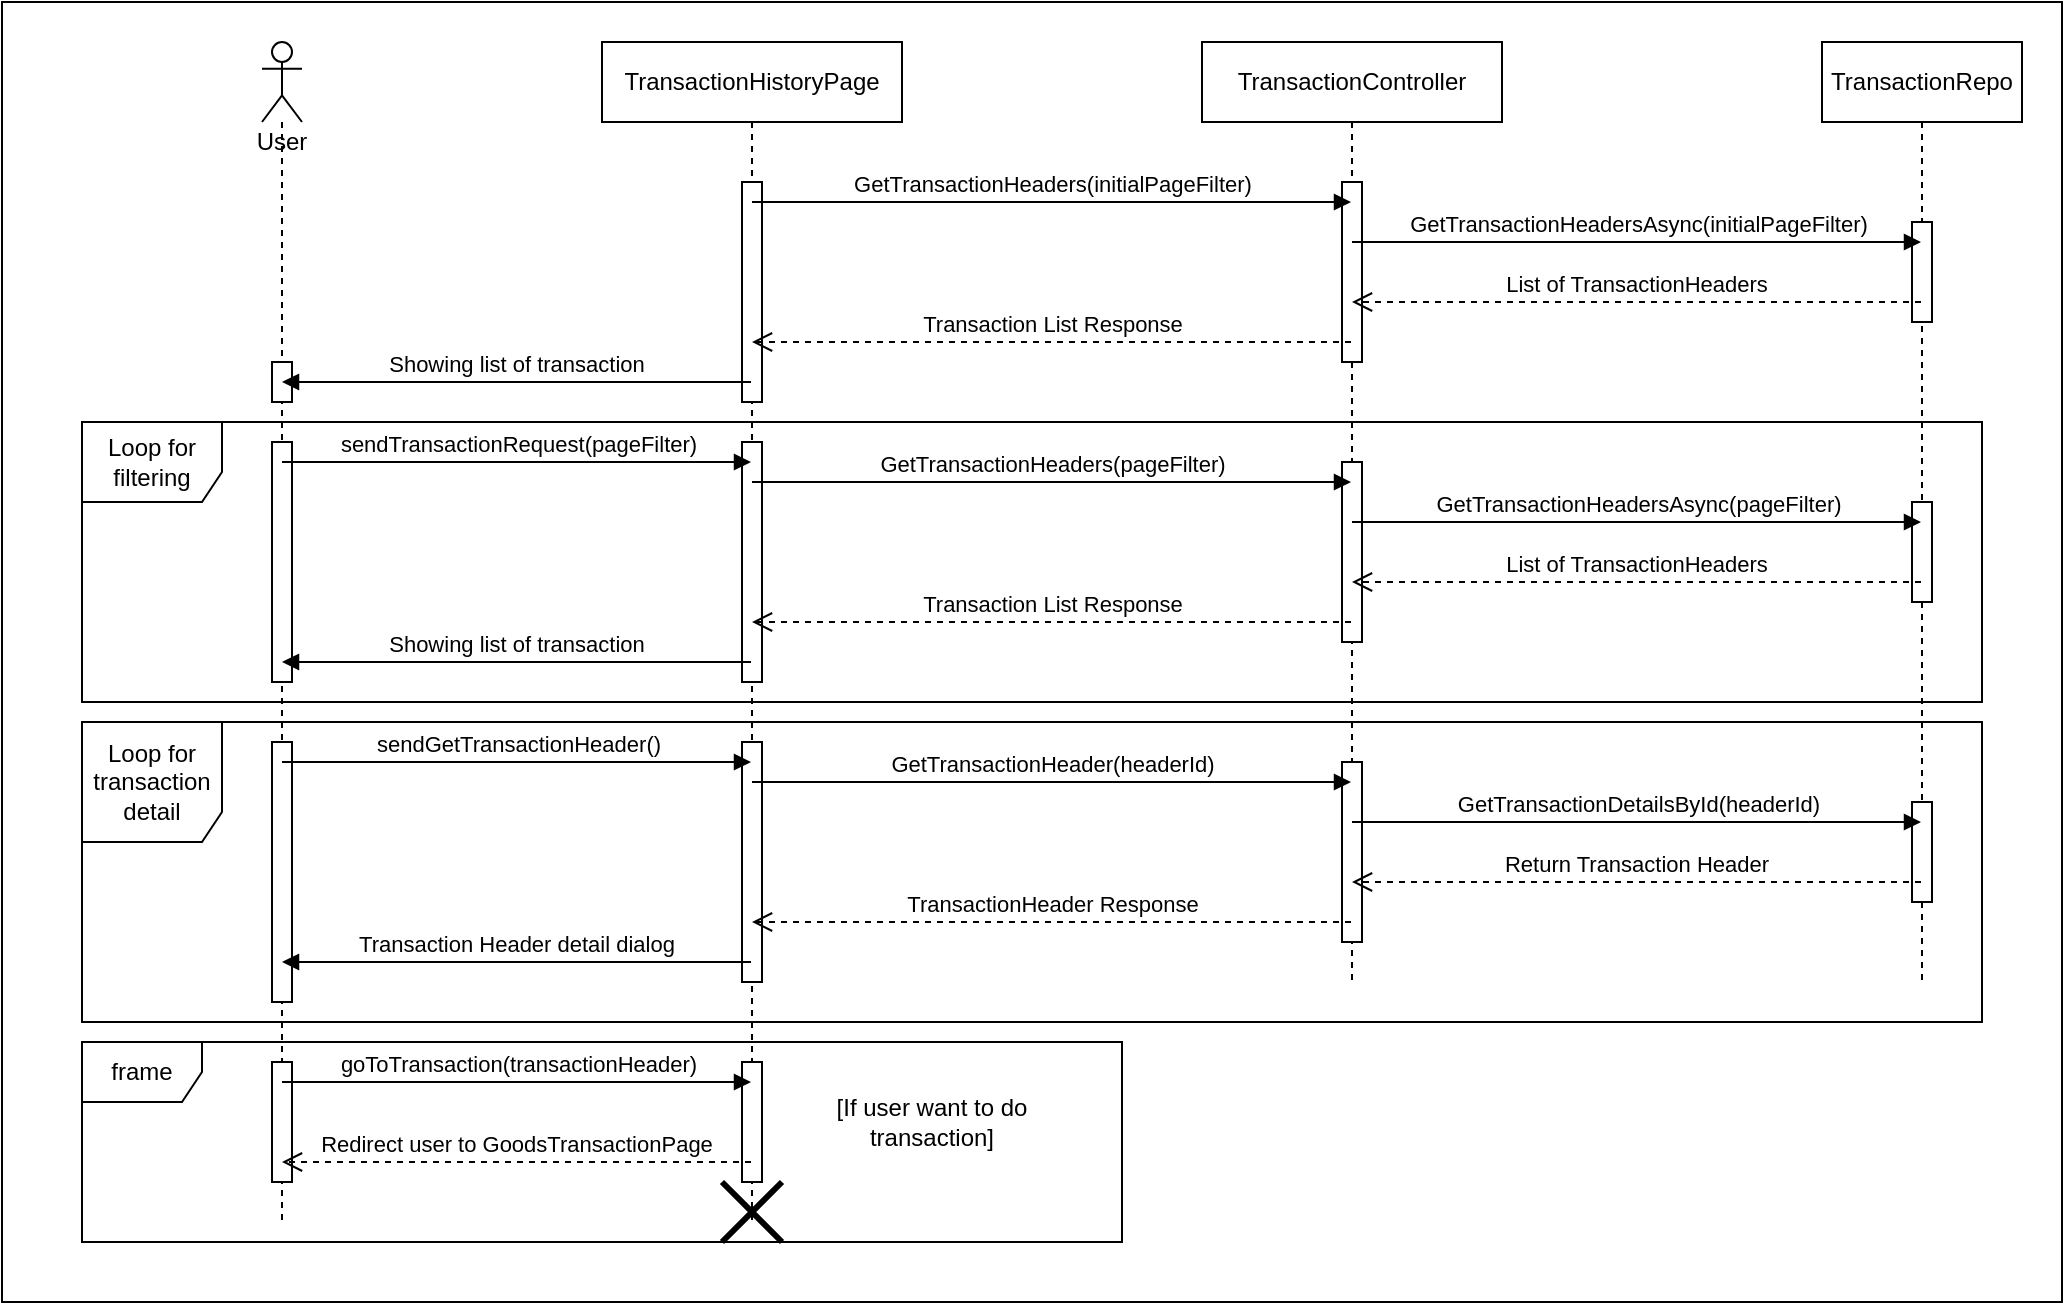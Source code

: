 <mxfile version="13.9.5" type="device"><diagram id="dVQ1k5BedU8TqxmAsFkL" name="Page-1"><mxGraphModel dx="2290" dy="746" grid="1" gridSize="10" guides="1" tooltips="1" connect="1" arrows="1" fold="1" page="1" pageScale="1" pageWidth="850" pageHeight="1100" math="0" shadow="0"><root><mxCell id="0"/><mxCell id="1" parent="0"/><mxCell id="kAEC9_KAeI8Asnlt8tmV-13" value="" style="rounded=0;whiteSpace=wrap;html=1;" vertex="1" parent="1"><mxGeometry x="-90" y="20" width="1030" height="650" as="geometry"/></mxCell><mxCell id="kAEC9_KAeI8Asnlt8tmV-7" value="Loop for filtering" style="shape=umlFrame;whiteSpace=wrap;html=1;width=70;height=40;" vertex="1" parent="1"><mxGeometry x="-50" y="230" width="950" height="140" as="geometry"/></mxCell><mxCell id="T0W06vc1CMGsp_gewOlQ-2" value="User" style="shape=umlLifeline;participant=umlActor;perimeter=lifelinePerimeter;whiteSpace=wrap;html=1;container=1;collapsible=0;recursiveResize=0;verticalAlign=top;spacingTop=36;outlineConnect=0;" parent="1" vertex="1"><mxGeometry x="40" y="40" width="20" height="590" as="geometry"/></mxCell><mxCell id="T0W06vc1CMGsp_gewOlQ-18" value="" style="html=1;points=[];perimeter=orthogonalPerimeter;" parent="T0W06vc1CMGsp_gewOlQ-2" vertex="1"><mxGeometry x="5" y="160" width="10" height="20" as="geometry"/></mxCell><mxCell id="4ixO2omHyqEla7wbWjZG-2" value="" style="html=1;points=[];perimeter=orthogonalPerimeter;" parent="T0W06vc1CMGsp_gewOlQ-2" vertex="1"><mxGeometry x="5" y="350" width="10" height="130" as="geometry"/></mxCell><mxCell id="4ixO2omHyqEla7wbWjZG-4" value="" style="html=1;points=[];perimeter=orthogonalPerimeter;" parent="T0W06vc1CMGsp_gewOlQ-2" vertex="1"><mxGeometry x="5" y="510" width="10" height="60" as="geometry"/></mxCell><mxCell id="kAEC9_KAeI8Asnlt8tmV-6" value="" style="html=1;points=[];perimeter=orthogonalPerimeter;" vertex="1" parent="T0W06vc1CMGsp_gewOlQ-2"><mxGeometry x="5" y="200" width="10" height="120" as="geometry"/></mxCell><mxCell id="T0W06vc1CMGsp_gewOlQ-3" value="TransactionHistoryPage" style="shape=umlLifeline;perimeter=lifelinePerimeter;whiteSpace=wrap;html=1;container=1;collapsible=0;recursiveResize=0;outlineConnect=0;" parent="1" vertex="1"><mxGeometry x="210" y="40" width="150" height="590" as="geometry"/></mxCell><mxCell id="T0W06vc1CMGsp_gewOlQ-21" value="" style="html=1;points=[];perimeter=orthogonalPerimeter;" parent="T0W06vc1CMGsp_gewOlQ-3" vertex="1"><mxGeometry x="70" y="70" width="10" height="110" as="geometry"/></mxCell><mxCell id="4ixO2omHyqEla7wbWjZG-3" value="" style="html=1;points=[];perimeter=orthogonalPerimeter;" parent="T0W06vc1CMGsp_gewOlQ-3" vertex="1"><mxGeometry x="70" y="350" width="10" height="120" as="geometry"/></mxCell><mxCell id="4ixO2omHyqEla7wbWjZG-5" value="" style="html=1;points=[];perimeter=orthogonalPerimeter;" parent="T0W06vc1CMGsp_gewOlQ-3" vertex="1"><mxGeometry x="70" y="510" width="10" height="60" as="geometry"/></mxCell><mxCell id="kAEC9_KAeI8Asnlt8tmV-8" value="" style="html=1;points=[];perimeter=orthogonalPerimeter;" vertex="1" parent="T0W06vc1CMGsp_gewOlQ-3"><mxGeometry x="70" y="200" width="10" height="120" as="geometry"/></mxCell><mxCell id="T0W06vc1CMGsp_gewOlQ-4" value="TransactionController" style="shape=umlLifeline;perimeter=lifelinePerimeter;whiteSpace=wrap;html=1;container=1;collapsible=0;recursiveResize=0;outlineConnect=0;" parent="1" vertex="1"><mxGeometry x="510" y="40" width="150" height="470" as="geometry"/></mxCell><mxCell id="T0W06vc1CMGsp_gewOlQ-24" value="" style="html=1;points=[];perimeter=orthogonalPerimeter;" parent="T0W06vc1CMGsp_gewOlQ-4" vertex="1"><mxGeometry x="70" y="70" width="10" height="90" as="geometry"/></mxCell><mxCell id="T0W06vc1CMGsp_gewOlQ-25" value="" style="html=1;points=[];perimeter=orthogonalPerimeter;" parent="T0W06vc1CMGsp_gewOlQ-4" vertex="1"><mxGeometry x="70" y="210" width="10" height="90" as="geometry"/></mxCell><mxCell id="ZiO1sMxU01kIlxaJnxe0-8" value="" style="html=1;points=[];perimeter=orthogonalPerimeter;" parent="T0W06vc1CMGsp_gewOlQ-4" vertex="1"><mxGeometry x="70" y="360" width="10" height="90" as="geometry"/></mxCell><mxCell id="T0W06vc1CMGsp_gewOlQ-5" value="GetTransactionHeaders(initialPageFilter)" style="html=1;verticalAlign=bottom;endArrow=block;" parent="1" source="T0W06vc1CMGsp_gewOlQ-3" target="T0W06vc1CMGsp_gewOlQ-4" edge="1"><mxGeometry width="80" relative="1" as="geometry"><mxPoint x="300" y="210" as="sourcePoint"/><mxPoint x="380" y="210" as="targetPoint"/><Array as="points"><mxPoint x="440" y="120"/></Array></mxGeometry></mxCell><mxCell id="T0W06vc1CMGsp_gewOlQ-10" value="Transaction List Response" style="html=1;verticalAlign=bottom;endArrow=open;dashed=1;endSize=8;" parent="1" source="T0W06vc1CMGsp_gewOlQ-4" target="T0W06vc1CMGsp_gewOlQ-3" edge="1"><mxGeometry relative="1" as="geometry"><mxPoint x="460" y="210" as="sourcePoint"/><mxPoint x="380" y="210" as="targetPoint"/><Array as="points"><mxPoint x="440" y="190"/></Array></mxGeometry></mxCell><mxCell id="T0W06vc1CMGsp_gewOlQ-11" value="Showing list of transaction" style="html=1;verticalAlign=bottom;endArrow=block;" parent="1" source="T0W06vc1CMGsp_gewOlQ-3" target="T0W06vc1CMGsp_gewOlQ-2" edge="1"><mxGeometry width="80" relative="1" as="geometry"><mxPoint x="300" y="210" as="sourcePoint"/><mxPoint x="380" y="210" as="targetPoint"/><Array as="points"><mxPoint x="200" y="210"/></Array></mxGeometry></mxCell><mxCell id="T0W06vc1CMGsp_gewOlQ-12" value="sendTransactionRequest(pageFilter)" style="html=1;verticalAlign=bottom;endArrow=block;" parent="1" source="T0W06vc1CMGsp_gewOlQ-2" target="T0W06vc1CMGsp_gewOlQ-3" edge="1"><mxGeometry width="80" relative="1" as="geometry"><mxPoint x="300" y="290" as="sourcePoint"/><mxPoint x="380" y="290" as="targetPoint"/><Array as="points"><mxPoint x="170" y="250"/></Array></mxGeometry></mxCell><mxCell id="T0W06vc1CMGsp_gewOlQ-13" value="GetTransactionHeaders(pageFilter)" style="html=1;verticalAlign=bottom;endArrow=block;" parent="1" source="T0W06vc1CMGsp_gewOlQ-3" target="T0W06vc1CMGsp_gewOlQ-4" edge="1"><mxGeometry width="80" relative="1" as="geometry"><mxPoint x="294.667" y="130" as="sourcePoint"/><mxPoint x="594.5" y="130" as="targetPoint"/><Array as="points"><mxPoint x="440" y="260"/></Array></mxGeometry></mxCell><mxCell id="T0W06vc1CMGsp_gewOlQ-16" value="Transaction List Response" style="html=1;verticalAlign=bottom;endArrow=open;dashed=1;endSize=8;" parent="1" source="T0W06vc1CMGsp_gewOlQ-4" target="T0W06vc1CMGsp_gewOlQ-3" edge="1"><mxGeometry relative="1" as="geometry"><mxPoint x="594.5" y="200" as="sourcePoint"/><mxPoint x="294.667" y="200" as="targetPoint"/><Array as="points"><mxPoint x="420" y="330"/></Array></mxGeometry></mxCell><mxCell id="T0W06vc1CMGsp_gewOlQ-17" value="Showing list of transaction" style="html=1;verticalAlign=bottom;endArrow=block;" parent="1" source="T0W06vc1CMGsp_gewOlQ-3" target="T0W06vc1CMGsp_gewOlQ-2" edge="1"><mxGeometry width="80" relative="1" as="geometry"><mxPoint x="294.5" y="220" as="sourcePoint"/><mxPoint x="89.667" y="220" as="targetPoint"/><Array as="points"><mxPoint x="220" y="350"/></Array></mxGeometry></mxCell><mxCell id="ZiO1sMxU01kIlxaJnxe0-1" value="sendGetTransactionHeader()" style="html=1;verticalAlign=bottom;endArrow=block;" parent="1" source="T0W06vc1CMGsp_gewOlQ-2" target="T0W06vc1CMGsp_gewOlQ-3" edge="1"><mxGeometry width="80" relative="1" as="geometry"><mxPoint x="480" y="280" as="sourcePoint"/><mxPoint x="560" y="280" as="targetPoint"/><Array as="points"><mxPoint x="190" y="400"/></Array></mxGeometry></mxCell><mxCell id="ZiO1sMxU01kIlxaJnxe0-2" value="GetTransactionHeader(headerId)" style="html=1;verticalAlign=bottom;endArrow=block;" parent="1" source="T0W06vc1CMGsp_gewOlQ-3" target="T0W06vc1CMGsp_gewOlQ-4" edge="1"><mxGeometry width="80" relative="1" as="geometry"><mxPoint x="294.5" y="130" as="sourcePoint"/><mxPoint x="594.5" y="130" as="targetPoint"/><Array as="points"><mxPoint x="460" y="410"/></Array></mxGeometry></mxCell><mxCell id="ZiO1sMxU01kIlxaJnxe0-5" value="TransactionHeader Response" style="html=1;verticalAlign=bottom;endArrow=open;dashed=1;endSize=8;" parent="1" source="T0W06vc1CMGsp_gewOlQ-4" target="T0W06vc1CMGsp_gewOlQ-3" edge="1"><mxGeometry relative="1" as="geometry"><mxPoint x="594.5" y="340" as="sourcePoint"/><mxPoint x="294.5" y="340" as="targetPoint"/><Array as="points"><mxPoint x="420" y="480"/></Array></mxGeometry></mxCell><mxCell id="ZiO1sMxU01kIlxaJnxe0-6" value="Transaction Header detail dialog" style="html=1;verticalAlign=bottom;endArrow=block;" parent="1" source="T0W06vc1CMGsp_gewOlQ-3" target="T0W06vc1CMGsp_gewOlQ-2" edge="1"><mxGeometry width="80" relative="1" as="geometry"><mxPoint x="294.5" y="360" as="sourcePoint"/><mxPoint x="59.5" y="360" as="targetPoint"/><Array as="points"><mxPoint x="230" y="500"/></Array></mxGeometry></mxCell><mxCell id="vRLp5iGquDd1QpyUmLrr-1" value="goToTransaction(transactionHeader)" style="html=1;verticalAlign=bottom;endArrow=block;" parent="1" source="T0W06vc1CMGsp_gewOlQ-2" target="T0W06vc1CMGsp_gewOlQ-3" edge="1"><mxGeometry width="80" relative="1" as="geometry"><mxPoint x="370" y="470" as="sourcePoint"/><mxPoint x="450" y="470" as="targetPoint"/><Array as="points"><mxPoint x="150" y="560"/></Array></mxGeometry></mxCell><mxCell id="vRLp5iGquDd1QpyUmLrr-2" value="Redirect user to GoodsTransactionPage" style="html=1;verticalAlign=bottom;endArrow=open;dashed=1;endSize=8;" parent="1" source="T0W06vc1CMGsp_gewOlQ-3" target="T0W06vc1CMGsp_gewOlQ-2" edge="1"><mxGeometry relative="1" as="geometry"><mxPoint x="450" y="570" as="sourcePoint"/><mxPoint x="370" y="570" as="targetPoint"/><Array as="points"><mxPoint x="170" y="600"/></Array></mxGeometry></mxCell><mxCell id="kAEC9_KAeI8Asnlt8tmV-2" value="TransactionRepo" style="shape=umlLifeline;perimeter=lifelinePerimeter;whiteSpace=wrap;html=1;container=1;collapsible=0;recursiveResize=0;outlineConnect=0;" vertex="1" parent="1"><mxGeometry x="820" y="40" width="100" height="470" as="geometry"/></mxCell><mxCell id="kAEC9_KAeI8Asnlt8tmV-3" value="" style="html=1;points=[];perimeter=orthogonalPerimeter;" vertex="1" parent="kAEC9_KAeI8Asnlt8tmV-2"><mxGeometry x="45" y="90" width="10" height="50" as="geometry"/></mxCell><mxCell id="kAEC9_KAeI8Asnlt8tmV-4" value="" style="html=1;points=[];perimeter=orthogonalPerimeter;" vertex="1" parent="kAEC9_KAeI8Asnlt8tmV-2"><mxGeometry x="45" y="230" width="10" height="50" as="geometry"/></mxCell><mxCell id="kAEC9_KAeI8Asnlt8tmV-5" value="" style="html=1;points=[];perimeter=orthogonalPerimeter;" vertex="1" parent="kAEC9_KAeI8Asnlt8tmV-2"><mxGeometry x="45" y="380" width="10" height="50" as="geometry"/></mxCell><mxCell id="T0W06vc1CMGsp_gewOlQ-7" value="GetTransactionHeadersAsync(initialPageFilter)" style="html=1;verticalAlign=bottom;endArrow=block;" parent="1" source="T0W06vc1CMGsp_gewOlQ-4" target="kAEC9_KAeI8Asnlt8tmV-2" edge="1"><mxGeometry width="80" relative="1" as="geometry"><mxPoint x="470" y="120" as="sourcePoint"/><mxPoint x="869.5" y="140" as="targetPoint"/><Array as="points"><mxPoint x="700" y="140"/></Array></mxGeometry></mxCell><mxCell id="T0W06vc1CMGsp_gewOlQ-9" value="List of TransactionHeaders" style="html=1;verticalAlign=bottom;endArrow=open;dashed=1;endSize=8;" parent="1" source="kAEC9_KAeI8Asnlt8tmV-2" target="T0W06vc1CMGsp_gewOlQ-4" edge="1"><mxGeometry relative="1" as="geometry"><mxPoint x="869.5" y="170" as="sourcePoint"/><mxPoint x="550" y="210" as="targetPoint"/><Array as="points"><mxPoint x="730" y="170"/></Array></mxGeometry></mxCell><mxCell id="T0W06vc1CMGsp_gewOlQ-14" value="GetTransactionHeadersAsync(pageFilter)" style="html=1;verticalAlign=bottom;endArrow=block;" parent="1" source="T0W06vc1CMGsp_gewOlQ-4" target="kAEC9_KAeI8Asnlt8tmV-2" edge="1"><mxGeometry width="80" relative="1" as="geometry"><mxPoint x="594.667" y="150" as="sourcePoint"/><mxPoint x="869.5" y="280" as="targetPoint"/><Array as="points"><mxPoint x="720" y="280"/></Array></mxGeometry></mxCell><mxCell id="T0W06vc1CMGsp_gewOlQ-15" value="List of TransactionHeaders" style="html=1;verticalAlign=bottom;endArrow=open;dashed=1;endSize=8;" parent="1" source="kAEC9_KAeI8Asnlt8tmV-2" target="T0W06vc1CMGsp_gewOlQ-4" edge="1"><mxGeometry relative="1" as="geometry"><mxPoint x="869.5" y="310" as="sourcePoint"/><mxPoint x="594.667" y="180" as="targetPoint"/><Array as="points"><mxPoint x="720" y="310"/></Array></mxGeometry></mxCell><mxCell id="ZiO1sMxU01kIlxaJnxe0-3" value="GetTransactionDetailsById(headerId)" style="html=1;verticalAlign=bottom;endArrow=block;" parent="1" source="T0W06vc1CMGsp_gewOlQ-4" edge="1"><mxGeometry width="80" relative="1" as="geometry"><mxPoint x="594.5" y="290" as="sourcePoint"/><mxPoint x="869.5" y="430" as="targetPoint"/><Array as="points"><mxPoint x="730" y="430"/></Array></mxGeometry></mxCell><mxCell id="ZiO1sMxU01kIlxaJnxe0-4" value="Return Transaction Header" style="html=1;verticalAlign=bottom;endArrow=open;dashed=1;endSize=8;" parent="1" target="T0W06vc1CMGsp_gewOlQ-4" edge="1"><mxGeometry relative="1" as="geometry"><mxPoint x="869.5" y="460" as="sourcePoint"/><mxPoint x="594.5" y="320" as="targetPoint"/><Array as="points"><mxPoint x="730" y="460"/></Array></mxGeometry></mxCell><mxCell id="kAEC9_KAeI8Asnlt8tmV-9" value="Loop for transaction detail" style="shape=umlFrame;whiteSpace=wrap;html=1;width=70;height=60;" vertex="1" parent="1"><mxGeometry x="-50" y="380" width="950" height="150" as="geometry"/></mxCell><mxCell id="kAEC9_KAeI8Asnlt8tmV-10" value="frame" style="shape=umlFrame;whiteSpace=wrap;html=1;" vertex="1" parent="1"><mxGeometry x="-50" y="540" width="520" height="100" as="geometry"/></mxCell><mxCell id="kAEC9_KAeI8Asnlt8tmV-11" value="[If user want to do transaction]" style="text;html=1;strokeColor=none;fillColor=none;align=center;verticalAlign=middle;whiteSpace=wrap;rounded=0;" vertex="1" parent="1"><mxGeometry x="310" y="560" width="130" height="40" as="geometry"/></mxCell><mxCell id="kAEC9_KAeI8Asnlt8tmV-12" value="" style="shape=umlDestroy;whiteSpace=wrap;html=1;strokeWidth=3;" vertex="1" parent="1"><mxGeometry x="270" y="610" width="30" height="30" as="geometry"/></mxCell></root></mxGraphModel></diagram></mxfile>